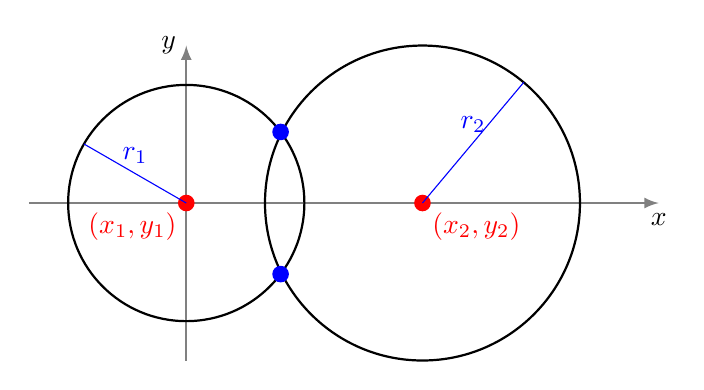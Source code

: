 \begin{tikzpicture}[scale=1]


  \draw[->,>=latex,thick,gray] (-2,0) -- (6,0) node[below,black] {$x$};
  \draw[->,>=latex,thick,gray] (0,-2) -- (0,2) node[left,black] {$y$};

% Centre
\coordinate (S1)  at (0,0);
\fill[red] (S1) circle (3pt) node[below left]{$(x_1,y_1)$};

\coordinate (S2)  at (3,0);
\fill[red] (S2) circle (3pt) node[below right]{$(x_2,y_2)$};

% Cercles
 \draw[thick] (S1) circle (1.5 cm);
 \draw[thick] (S2) circle (2 cm);

  \coordinate (A)  at (37:1.5);
  \fill[blue] (A) circle (3pt);

  \coordinate (B)  at (-37:1.5);
  \fill[blue] (B) circle (3pt);

% Rayons
  \draw[blue] (S1)--+(150:1.5) node[midway, above] {$r_1$};
  \draw[blue] (S2)--+(50:2) node[midway, above] {$r_2$};
\end{tikzpicture}
